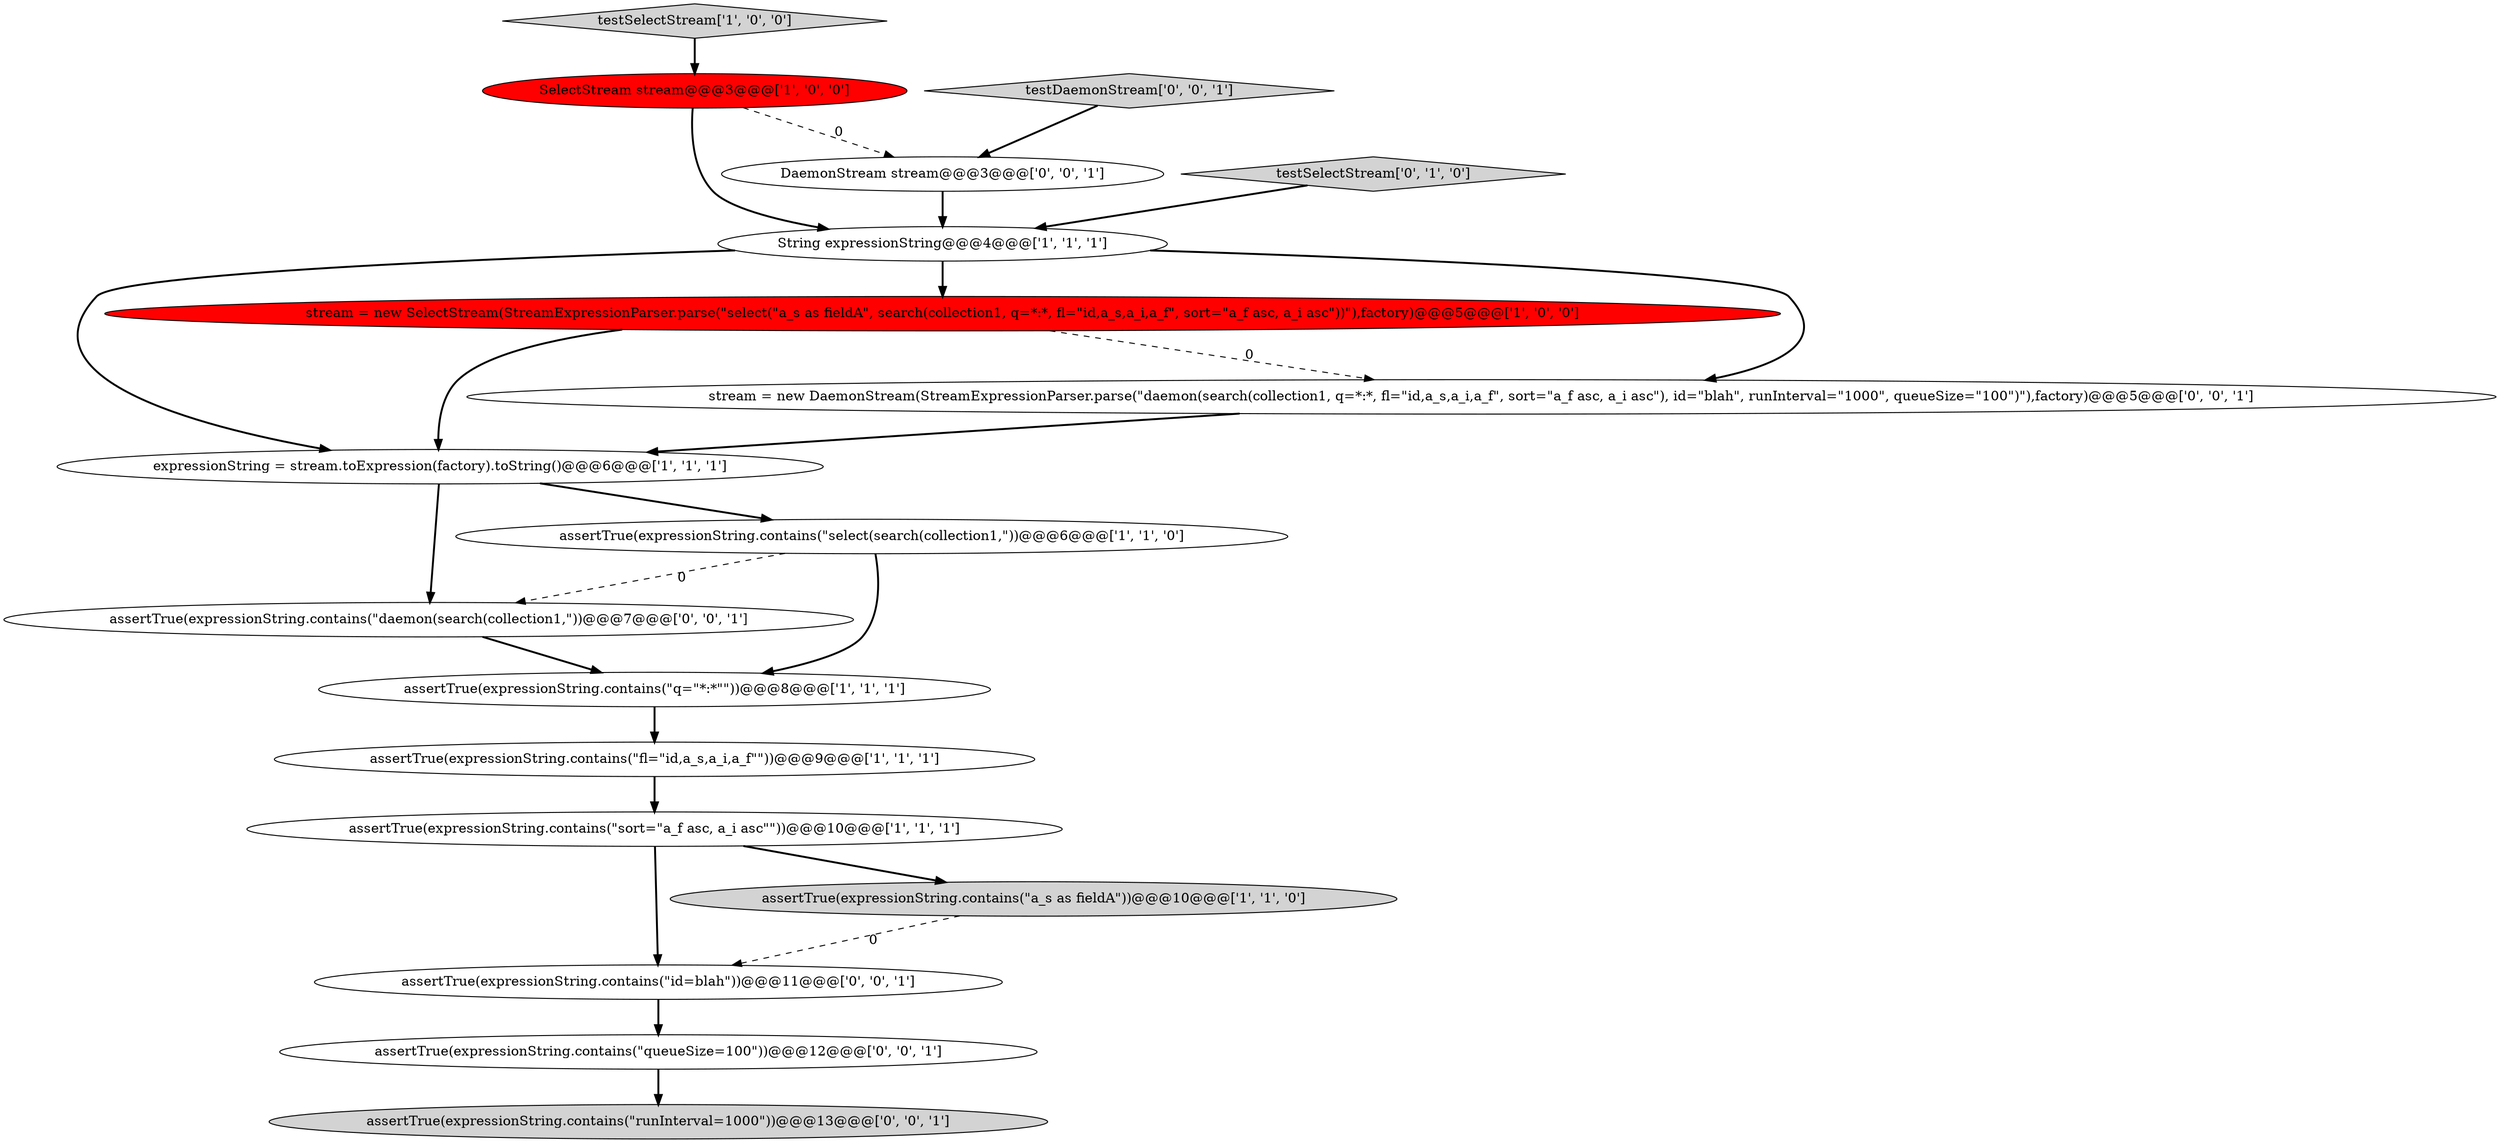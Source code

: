digraph {
9 [style = filled, label = "assertTrue(expressionString.contains(\"sort=\"a_f asc, a_i asc\"\"))@@@10@@@['1', '1', '1']", fillcolor = white, shape = ellipse image = "AAA0AAABBB1BBB"];
12 [style = filled, label = "DaemonStream stream@@@3@@@['0', '0', '1']", fillcolor = white, shape = ellipse image = "AAA0AAABBB3BBB"];
4 [style = filled, label = "String expressionString@@@4@@@['1', '1', '1']", fillcolor = white, shape = ellipse image = "AAA0AAABBB1BBB"];
10 [style = filled, label = "testSelectStream['0', '1', '0']", fillcolor = lightgray, shape = diamond image = "AAA0AAABBB2BBB"];
13 [style = filled, label = "assertTrue(expressionString.contains(\"id=blah\"))@@@11@@@['0', '0', '1']", fillcolor = white, shape = ellipse image = "AAA0AAABBB3BBB"];
14 [style = filled, label = "assertTrue(expressionString.contains(\"runInterval=1000\"))@@@13@@@['0', '0', '1']", fillcolor = lightgray, shape = ellipse image = "AAA0AAABBB3BBB"];
15 [style = filled, label = "assertTrue(expressionString.contains(\"queueSize=100\"))@@@12@@@['0', '0', '1']", fillcolor = white, shape = ellipse image = "AAA0AAABBB3BBB"];
16 [style = filled, label = "assertTrue(expressionString.contains(\"daemon(search(collection1,\"))@@@7@@@['0', '0', '1']", fillcolor = white, shape = ellipse image = "AAA0AAABBB3BBB"];
6 [style = filled, label = "assertTrue(expressionString.contains(\"select(search(collection1,\"))@@@6@@@['1', '1', '0']", fillcolor = white, shape = ellipse image = "AAA0AAABBB1BBB"];
3 [style = filled, label = "assertTrue(expressionString.contains(\"fl=\"id,a_s,a_i,a_f\"\"))@@@9@@@['1', '1', '1']", fillcolor = white, shape = ellipse image = "AAA0AAABBB1BBB"];
7 [style = filled, label = "testSelectStream['1', '0', '0']", fillcolor = lightgray, shape = diamond image = "AAA0AAABBB1BBB"];
0 [style = filled, label = "SelectStream stream@@@3@@@['1', '0', '0']", fillcolor = red, shape = ellipse image = "AAA1AAABBB1BBB"];
2 [style = filled, label = "assertTrue(expressionString.contains(\"a_s as fieldA\"))@@@10@@@['1', '1', '0']", fillcolor = lightgray, shape = ellipse image = "AAA0AAABBB1BBB"];
17 [style = filled, label = "testDaemonStream['0', '0', '1']", fillcolor = lightgray, shape = diamond image = "AAA0AAABBB3BBB"];
5 [style = filled, label = "stream = new SelectStream(StreamExpressionParser.parse(\"select(\"a_s as fieldA\", search(collection1, q=*:*, fl=\"id,a_s,a_i,a_f\", sort=\"a_f asc, a_i asc\"))\"),factory)@@@5@@@['1', '0', '0']", fillcolor = red, shape = ellipse image = "AAA1AAABBB1BBB"];
8 [style = filled, label = "expressionString = stream.toExpression(factory).toString()@@@6@@@['1', '1', '1']", fillcolor = white, shape = ellipse image = "AAA0AAABBB1BBB"];
1 [style = filled, label = "assertTrue(expressionString.contains(\"q=\"*:*\"\"))@@@8@@@['1', '1', '1']", fillcolor = white, shape = ellipse image = "AAA0AAABBB1BBB"];
11 [style = filled, label = "stream = new DaemonStream(StreamExpressionParser.parse(\"daemon(search(collection1, q=*:*, fl=\"id,a_s,a_i,a_f\", sort=\"a_f asc, a_i asc\"), id=\"blah\", runInterval=\"1000\", queueSize=\"100\")\"),factory)@@@5@@@['0', '0', '1']", fillcolor = white, shape = ellipse image = "AAA0AAABBB3BBB"];
8->16 [style = bold, label=""];
5->8 [style = bold, label=""];
15->14 [style = bold, label=""];
9->2 [style = bold, label=""];
1->3 [style = bold, label=""];
8->6 [style = bold, label=""];
7->0 [style = bold, label=""];
0->12 [style = dashed, label="0"];
3->9 [style = bold, label=""];
6->1 [style = bold, label=""];
17->12 [style = bold, label=""];
6->16 [style = dashed, label="0"];
12->4 [style = bold, label=""];
16->1 [style = bold, label=""];
5->11 [style = dashed, label="0"];
0->4 [style = bold, label=""];
2->13 [style = dashed, label="0"];
10->4 [style = bold, label=""];
4->8 [style = bold, label=""];
11->8 [style = bold, label=""];
13->15 [style = bold, label=""];
4->11 [style = bold, label=""];
4->5 [style = bold, label=""];
9->13 [style = bold, label=""];
}
